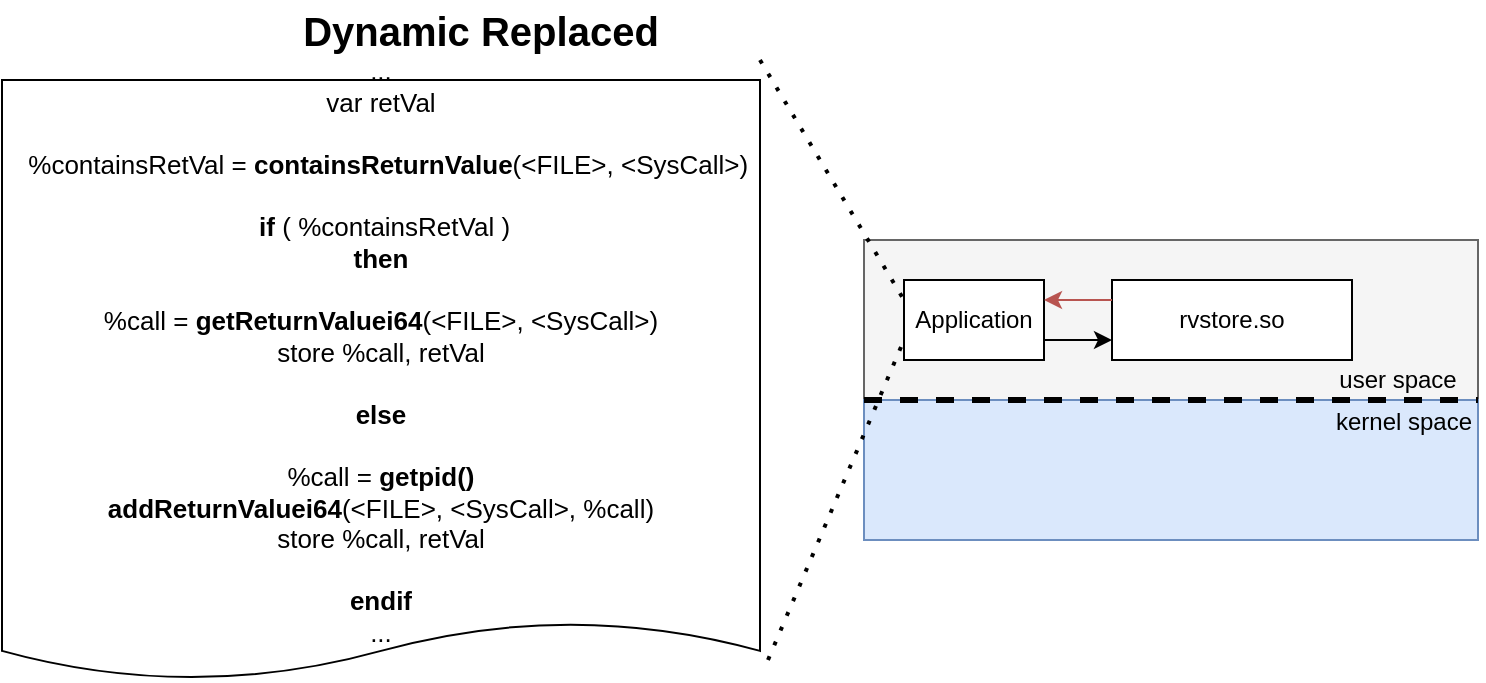 <mxfile version="14.4.3" type="device"><diagram id="6n4bxh2yVIXO1sllZKE5" name="Seite-1"><mxGraphModel dx="2545" dy="993" grid="1" gridSize="10" guides="1" tooltips="1" connect="1" arrows="1" fold="1" page="1" pageScale="1" pageWidth="827" pageHeight="1169" math="0" shadow="0"><root><mxCell id="0"/><mxCell id="1" parent="0"/><mxCell id="CE8vvBnKS_uNqo8_cpWg-22" value="" style="rounded=0;whiteSpace=wrap;html=1;fillColor=#f5f5f5;strokeColor=#666666;fontColor=#333333;" vertex="1" parent="1"><mxGeometry x="-395" y="120" width="307" height="80" as="geometry"/></mxCell><mxCell id="CE8vvBnKS_uNqo8_cpWg-23" value="&lt;font style=&quot;font-size: 20px&quot;&gt;Dynamic Replaced&lt;/font&gt;" style="text;html=1;strokeColor=none;fillColor=none;align=center;verticalAlign=middle;whiteSpace=wrap;rounded=0;fontStyle=1;fontSize=20;" vertex="1" parent="1"><mxGeometry x="-680" width="187" height="30" as="geometry"/></mxCell><mxCell id="CE8vvBnKS_uNqo8_cpWg-24" value="Application" style="rounded=0;whiteSpace=wrap;html=1;" vertex="1" parent="1"><mxGeometry x="-375" y="140" width="70" height="40" as="geometry"/></mxCell><mxCell id="CE8vvBnKS_uNqo8_cpWg-25" style="edgeStyle=orthogonalEdgeStyle;rounded=0;orthogonalLoop=1;jettySize=auto;html=1;exitX=0.5;exitY=1;exitDx=0;exitDy=0;" edge="1" parent="1" source="CE8vvBnKS_uNqo8_cpWg-22" target="CE8vvBnKS_uNqo8_cpWg-22"><mxGeometry relative="1" as="geometry"/></mxCell><mxCell id="CE8vvBnKS_uNqo8_cpWg-26" value="" style="rounded=0;whiteSpace=wrap;html=1;fillColor=#dae8fc;strokeColor=#6c8ebf;" vertex="1" parent="1"><mxGeometry x="-395" y="200" width="307" height="70" as="geometry"/></mxCell><mxCell id="CE8vvBnKS_uNqo8_cpWg-27" value="rvstore.so" style="rounded=0;whiteSpace=wrap;html=1;" vertex="1" parent="1"><mxGeometry x="-271" y="140" width="120" height="40" as="geometry"/></mxCell><mxCell id="CE8vvBnKS_uNqo8_cpWg-29" value="user space" style="text;html=1;strokeColor=none;fillColor=none;align=center;verticalAlign=middle;whiteSpace=wrap;rounded=0;" vertex="1" parent="1"><mxGeometry x="-168" y="180" width="80" height="20" as="geometry"/></mxCell><mxCell id="CE8vvBnKS_uNqo8_cpWg-30" value="kernel space" style="text;html=1;strokeColor=none;fillColor=none;align=center;verticalAlign=middle;whiteSpace=wrap;rounded=0;" vertex="1" parent="1"><mxGeometry x="-165" y="200.62" width="80" height="20" as="geometry"/></mxCell><mxCell id="CE8vvBnKS_uNqo8_cpWg-31" value="" style="endArrow=classic;html=1;entryX=0;entryY=0.75;entryDx=0;entryDy=0;exitX=1;exitY=0.75;exitDx=0;exitDy=0;" edge="1" parent="1" source="CE8vvBnKS_uNqo8_cpWg-24" target="CE8vvBnKS_uNqo8_cpWg-27"><mxGeometry width="50" height="50" relative="1" as="geometry"><mxPoint x="-65" y="570" as="sourcePoint"/><mxPoint x="-15" y="520" as="targetPoint"/></mxGeometry></mxCell><mxCell id="CE8vvBnKS_uNqo8_cpWg-37" value="" style="endArrow=classic;html=1;fillColor=#f8cecc;strokeColor=#b85450;entryX=1;entryY=0.25;entryDx=0;entryDy=0;exitX=0;exitY=0.25;exitDx=0;exitDy=0;" edge="1" parent="1" source="CE8vvBnKS_uNqo8_cpWg-27" target="CE8vvBnKS_uNqo8_cpWg-24"><mxGeometry width="50" height="50" relative="1" as="geometry"><mxPoint x="-25" y="160" as="sourcePoint"/><mxPoint x="-75" y="160" as="targetPoint"/></mxGeometry></mxCell><mxCell id="CE8vvBnKS_uNqo8_cpWg-38" value="" style="endArrow=none;dashed=1;html=1;entryX=1;entryY=0;entryDx=0;entryDy=0;exitX=0;exitY=0;exitDx=0;exitDy=0;shadow=0;strokeWidth=3;" edge="1" parent="1" source="CE8vvBnKS_uNqo8_cpWg-26" target="CE8vvBnKS_uNqo8_cpWg-26"><mxGeometry width="50" height="50" relative="1" as="geometry"><mxPoint x="-185" y="570" as="sourcePoint"/><mxPoint x="-135" y="520" as="targetPoint"/></mxGeometry></mxCell><mxCell id="CE8vvBnKS_uNqo8_cpWg-39" value="" style="endArrow=none;dashed=1;html=1;dashPattern=1 3;strokeWidth=2;shadow=0;entryX=0;entryY=0.25;entryDx=0;entryDy=0;" edge="1" parent="1" target="CE8vvBnKS_uNqo8_cpWg-24"><mxGeometry width="50" height="50" relative="1" as="geometry"><mxPoint x="-447" y="30" as="sourcePoint"/><mxPoint x="-391" y="90" as="targetPoint"/></mxGeometry></mxCell><mxCell id="CE8vvBnKS_uNqo8_cpWg-40" value="" style="endArrow=none;dashed=1;html=1;dashPattern=1 3;strokeWidth=2;shadow=0;entryX=0;entryY=0.75;entryDx=0;entryDy=0;" edge="1" parent="1" target="CE8vvBnKS_uNqo8_cpWg-24"><mxGeometry width="50" height="50" relative="1" as="geometry"><mxPoint x="-443" y="330" as="sourcePoint"/><mxPoint x="-381" y="100" as="targetPoint"/></mxGeometry></mxCell><mxCell id="CE8vvBnKS_uNqo8_cpWg-41" value="&lt;div style=&quot;font-size: 13px&quot;&gt;&lt;font style=&quot;font-size: 13px&quot;&gt;...&lt;/font&gt;&lt;/div&gt;&lt;div style=&quot;font-size: 13px&quot;&gt;&lt;font style=&quot;font-size: 13px&quot;&gt;var retVal&lt;/font&gt;&lt;/div&gt;&lt;div style=&quot;font-size: 13px&quot;&gt;&lt;font style=&quot;font-size: 13px&quot;&gt;&amp;nbsp;&lt;/font&gt;&lt;/div&gt;&lt;div style=&quot;font-size: 13px&quot;&gt;&lt;div&gt;&lt;font style=&quot;font-size: 13px&quot;&gt;&amp;nbsp; %containsRetVal = &lt;b&gt;containsReturnValue&lt;/b&gt;(&amp;lt;FILE&amp;gt;, &amp;lt;SysCall&amp;gt;)&lt;/font&gt;&lt;/div&gt;&lt;div&gt;&lt;font style=&quot;font-size: 13px&quot;&gt;&lt;br&gt;&lt;/font&gt;&lt;/div&gt;&lt;div&gt;&lt;font style=&quot;font-size: 13px&quot;&gt;&amp;nbsp; &lt;b&gt;if &lt;/b&gt;(&amp;nbsp;&lt;span&gt;%containsRetVal )&amp;nbsp;&lt;/span&gt;&lt;/font&gt;&lt;/div&gt;&lt;div&gt;&lt;span&gt;&lt;font style=&quot;font-size: 13px&quot;&gt;&lt;b&gt;then&lt;/b&gt;&lt;/font&gt;&lt;/span&gt;&lt;/div&gt;&lt;div&gt;&lt;span&gt;&lt;font style=&quot;font-size: 13px&quot;&gt;&lt;br&gt;&lt;/font&gt;&lt;/span&gt;&lt;/div&gt;&lt;div&gt;&lt;font style=&quot;font-size: 13px&quot;&gt;%call&amp;nbsp;= &lt;b&gt;getReturnValuei64&lt;/b&gt;(&amp;lt;FILE&amp;gt;, &amp;lt;&lt;span&gt;Sys&lt;/span&gt;&lt;span&gt;Call&amp;gt;&lt;/span&gt;&lt;span&gt;)&lt;/span&gt;&lt;/font&gt;&lt;/div&gt;&lt;div&gt;&lt;font style=&quot;font-size: 13px&quot;&gt;store %call, retVal&lt;br&gt;&lt;/font&gt;&lt;/div&gt;&lt;div&gt;&lt;font style=&quot;font-size: 13px&quot;&gt;&lt;br&gt;&lt;/font&gt;&lt;/div&gt;&lt;div&gt;&lt;span&gt;&lt;font style=&quot;font-size: 13px&quot;&gt;&lt;b&gt;else&lt;/b&gt;&lt;/font&gt;&lt;/span&gt;&lt;/div&gt;&lt;div&gt;&lt;span&gt;&lt;font style=&quot;font-size: 13px&quot;&gt;&lt;br&gt;&lt;/font&gt;&lt;/span&gt;&lt;/div&gt;&lt;div&gt;&lt;font style=&quot;font-size: 13px&quot;&gt;%call =&amp;nbsp;&lt;b&gt;getpid()&lt;/b&gt;&lt;span&gt;&lt;br&gt;&lt;/span&gt;&lt;/font&gt;&lt;/div&gt;&lt;div&gt;&lt;font style=&quot;font-size: 13px&quot;&gt;&lt;b&gt;addReturnValuei64&lt;/b&gt;(&amp;lt;FILE&amp;gt;, &amp;lt;&lt;span&gt;Sys&lt;/span&gt;&lt;span&gt;Call&amp;gt;, %call&lt;/span&gt;&lt;span&gt;)&lt;/span&gt;&lt;/font&gt;&lt;/div&gt;&lt;div&gt;&lt;font style=&quot;font-size: 13px&quot;&gt;store %call, retVal&lt;br&gt;&lt;/font&gt;&lt;/div&gt;&lt;div&gt;&lt;font style=&quot;font-size: 13px&quot;&gt;&lt;br&gt;&lt;/font&gt;&lt;/div&gt;&lt;div&gt;&lt;span&gt;&lt;font style=&quot;font-size: 13px&quot;&gt;&lt;b&gt;endif&lt;/b&gt;&lt;/font&gt;&lt;/span&gt;&lt;/div&gt;&lt;/div&gt;&lt;div style=&quot;font-size: 13px&quot;&gt;&lt;font style=&quot;font-size: 13px&quot;&gt;...&lt;/font&gt;&lt;/div&gt;" style="shape=document;whiteSpace=wrap;html=1;boundedLbl=1;size=0.097;" vertex="1" parent="1"><mxGeometry x="-826" y="40" width="379" height="300" as="geometry"/></mxCell></root></mxGraphModel></diagram></mxfile>